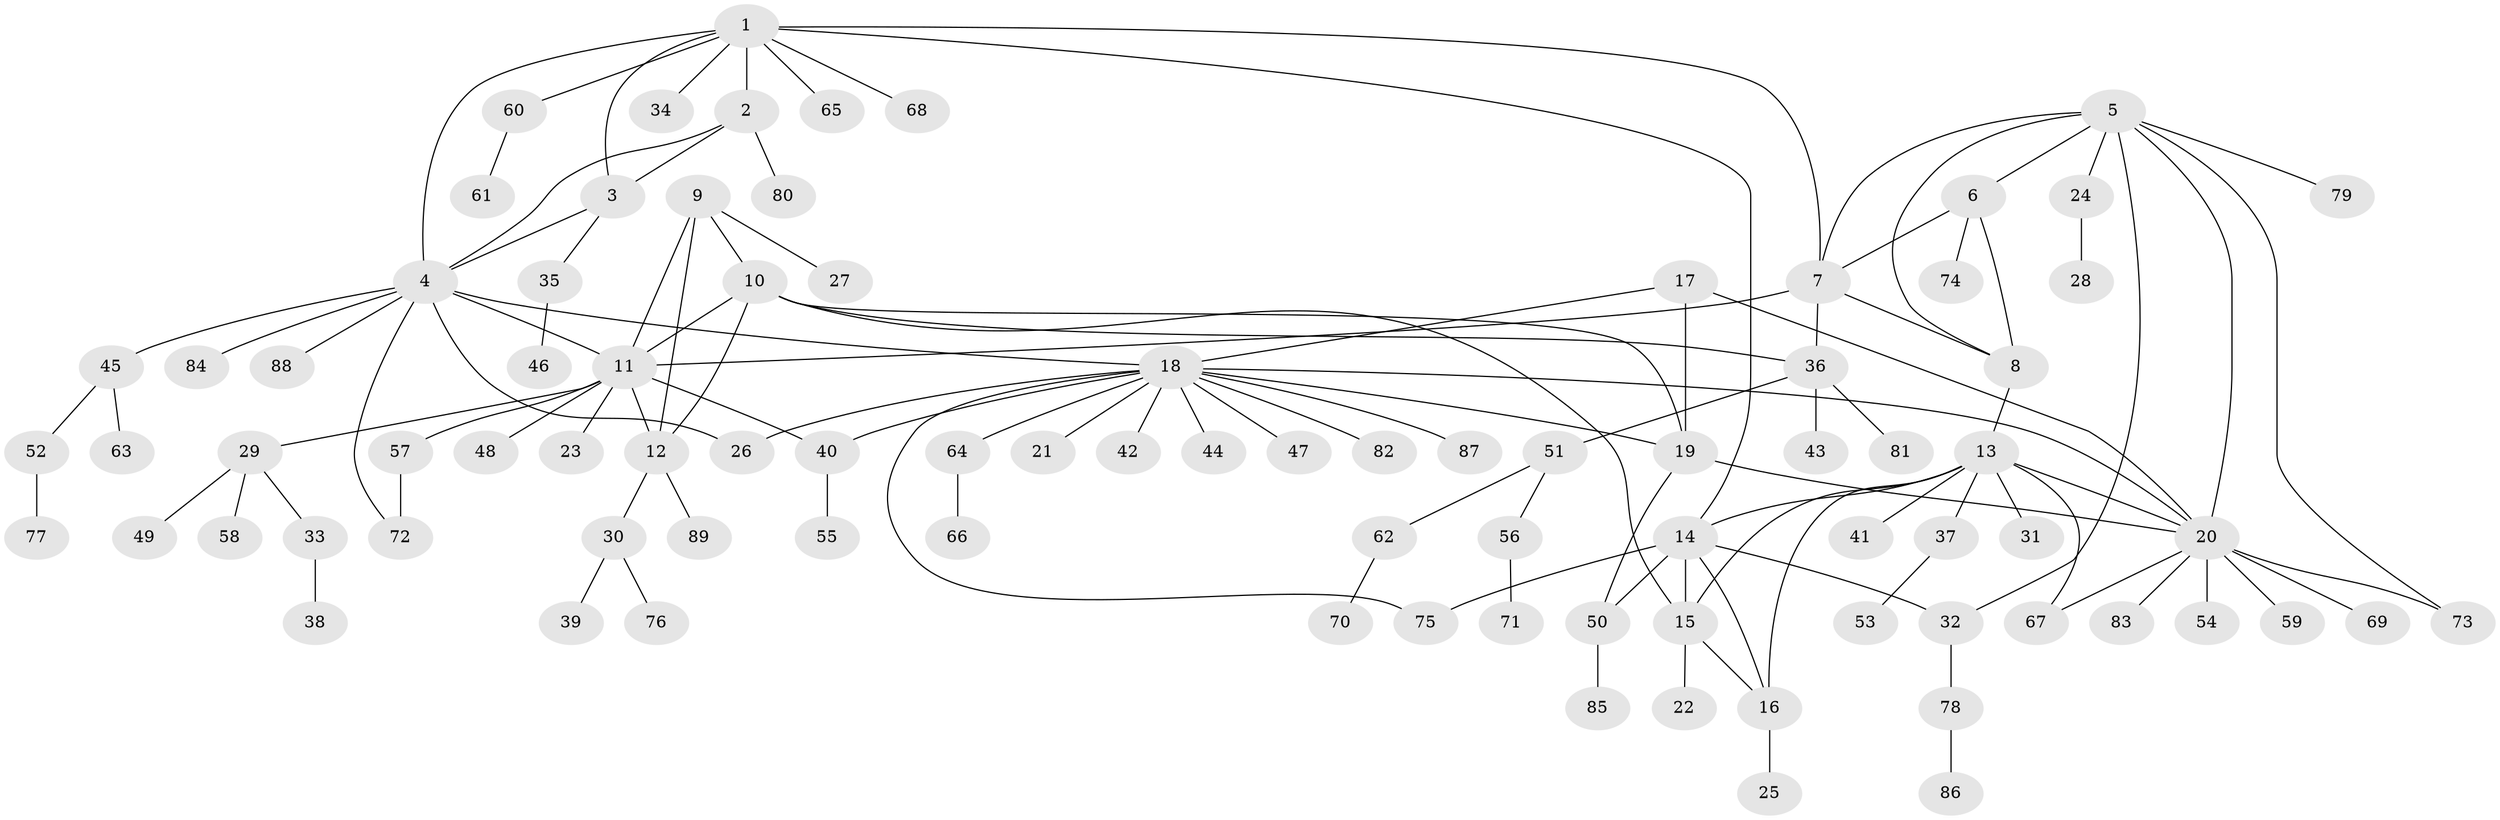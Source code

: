 // coarse degree distribution, {8: 0.014925373134328358, 3: 0.07462686567164178, 4: 0.05970149253731343, 9: 0.04477611940298507, 15: 0.014925373134328358, 6: 0.04477611940298507, 12: 0.014925373134328358, 2: 0.14925373134328357, 13: 0.014925373134328358, 1: 0.5671641791044776}
// Generated by graph-tools (version 1.1) at 2025/24/03/03/25 07:24:14]
// undirected, 89 vertices, 118 edges
graph export_dot {
graph [start="1"]
  node [color=gray90,style=filled];
  1;
  2;
  3;
  4;
  5;
  6;
  7;
  8;
  9;
  10;
  11;
  12;
  13;
  14;
  15;
  16;
  17;
  18;
  19;
  20;
  21;
  22;
  23;
  24;
  25;
  26;
  27;
  28;
  29;
  30;
  31;
  32;
  33;
  34;
  35;
  36;
  37;
  38;
  39;
  40;
  41;
  42;
  43;
  44;
  45;
  46;
  47;
  48;
  49;
  50;
  51;
  52;
  53;
  54;
  55;
  56;
  57;
  58;
  59;
  60;
  61;
  62;
  63;
  64;
  65;
  66;
  67;
  68;
  69;
  70;
  71;
  72;
  73;
  74;
  75;
  76;
  77;
  78;
  79;
  80;
  81;
  82;
  83;
  84;
  85;
  86;
  87;
  88;
  89;
  1 -- 2;
  1 -- 3;
  1 -- 4;
  1 -- 7;
  1 -- 14;
  1 -- 34;
  1 -- 60;
  1 -- 65;
  1 -- 68;
  2 -- 3;
  2 -- 4;
  2 -- 80;
  3 -- 4;
  3 -- 35;
  4 -- 11;
  4 -- 18;
  4 -- 26;
  4 -- 45;
  4 -- 72;
  4 -- 84;
  4 -- 88;
  5 -- 6;
  5 -- 7;
  5 -- 8;
  5 -- 20;
  5 -- 24;
  5 -- 32;
  5 -- 73;
  5 -- 79;
  6 -- 7;
  6 -- 8;
  6 -- 74;
  7 -- 8;
  7 -- 11;
  7 -- 36;
  8 -- 13;
  9 -- 10;
  9 -- 11;
  9 -- 12;
  9 -- 27;
  10 -- 11;
  10 -- 12;
  10 -- 15;
  10 -- 19;
  10 -- 36;
  11 -- 12;
  11 -- 23;
  11 -- 29;
  11 -- 40;
  11 -- 48;
  11 -- 57;
  12 -- 30;
  12 -- 89;
  13 -- 14;
  13 -- 15;
  13 -- 16;
  13 -- 20;
  13 -- 31;
  13 -- 37;
  13 -- 41;
  13 -- 67;
  14 -- 15;
  14 -- 16;
  14 -- 32;
  14 -- 50;
  14 -- 75;
  15 -- 16;
  15 -- 22;
  16 -- 25;
  17 -- 18;
  17 -- 19;
  17 -- 20;
  18 -- 19;
  18 -- 20;
  18 -- 21;
  18 -- 26;
  18 -- 40;
  18 -- 42;
  18 -- 44;
  18 -- 47;
  18 -- 64;
  18 -- 75;
  18 -- 82;
  18 -- 87;
  19 -- 20;
  19 -- 50;
  20 -- 54;
  20 -- 59;
  20 -- 67;
  20 -- 69;
  20 -- 73;
  20 -- 83;
  24 -- 28;
  29 -- 33;
  29 -- 49;
  29 -- 58;
  30 -- 39;
  30 -- 76;
  32 -- 78;
  33 -- 38;
  35 -- 46;
  36 -- 43;
  36 -- 51;
  36 -- 81;
  37 -- 53;
  40 -- 55;
  45 -- 52;
  45 -- 63;
  50 -- 85;
  51 -- 56;
  51 -- 62;
  52 -- 77;
  56 -- 71;
  57 -- 72;
  60 -- 61;
  62 -- 70;
  64 -- 66;
  78 -- 86;
}
